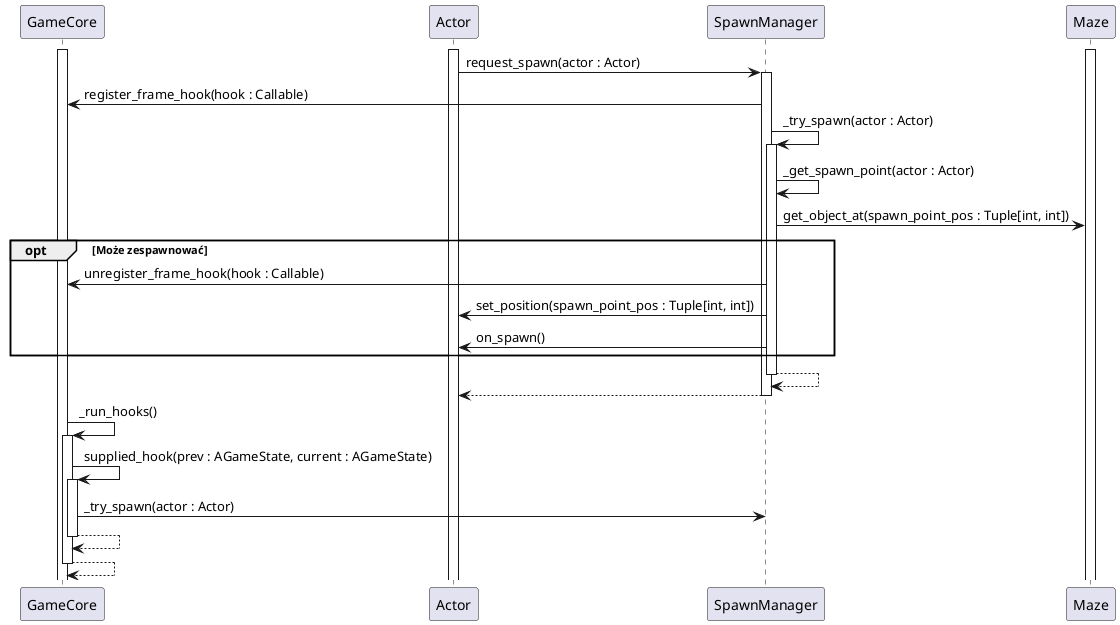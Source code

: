 @startuml Spawn aktora
participant "GameCore" as g
participant "Actor" as a
participant "SpawnManager" as s
participant "Maze" as m

activate g
activate a
activate m
a -> s : request_spawn(actor : Actor)
activate s
s -> g : register_frame_hook(hook : Callable)
s -> s : _try_spawn(actor : Actor)
activate s
s -> s : _get_spawn_point(actor : Actor)
s -> m : get_object_at(spawn_point_pos : Tuple[int, int])
opt Może zespawnować
    s -> g : unregister_frame_hook(hook : Callable)
    s -> a : set_position(spawn_point_pos : Tuple[int, int])
    s -> a : on_spawn()
end opt
return
return

g -> g : _run_hooks()
activate g
g -> g : supplied_hook(prev : AGameState, current : AGameState)
activate g
g -> s : _try_spawn(actor : Actor)
return
return
@enduml